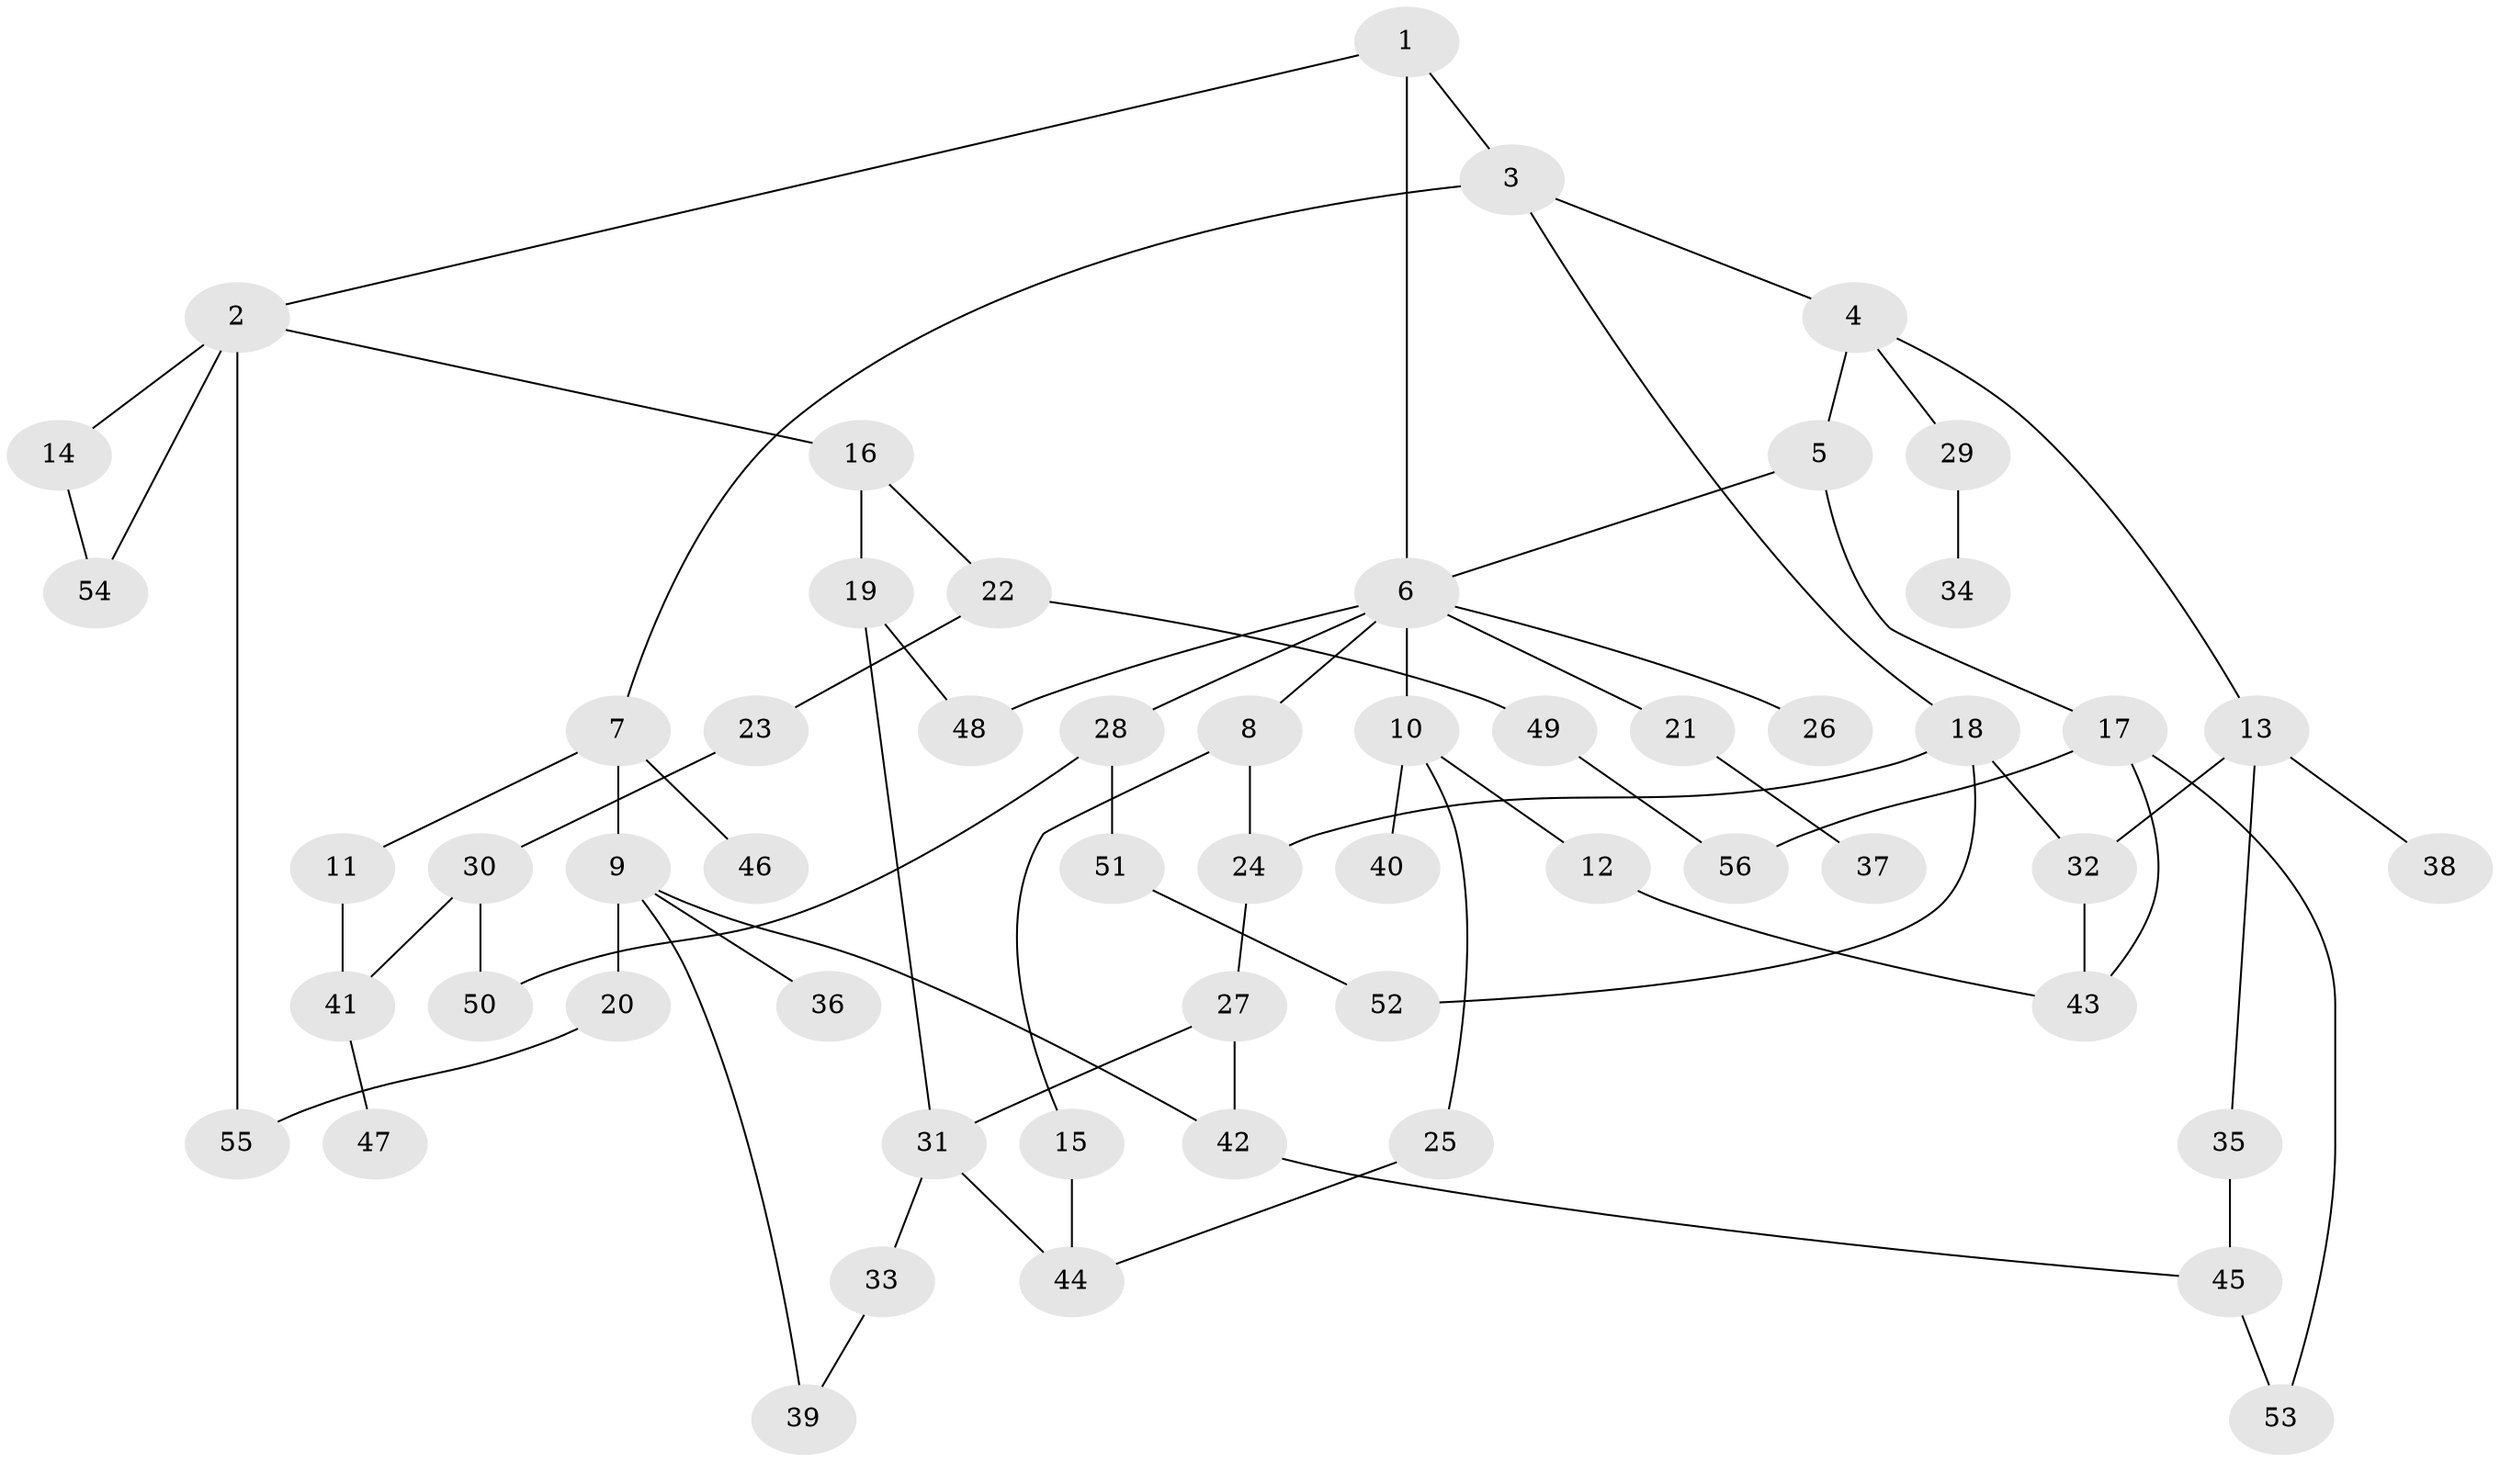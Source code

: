 // Generated by graph-tools (version 1.1) at 2025/25/03/09/25 03:25:32]
// undirected, 56 vertices, 74 edges
graph export_dot {
graph [start="1"]
  node [color=gray90,style=filled];
  1;
  2;
  3;
  4;
  5;
  6;
  7;
  8;
  9;
  10;
  11;
  12;
  13;
  14;
  15;
  16;
  17;
  18;
  19;
  20;
  21;
  22;
  23;
  24;
  25;
  26;
  27;
  28;
  29;
  30;
  31;
  32;
  33;
  34;
  35;
  36;
  37;
  38;
  39;
  40;
  41;
  42;
  43;
  44;
  45;
  46;
  47;
  48;
  49;
  50;
  51;
  52;
  53;
  54;
  55;
  56;
  1 -- 2;
  1 -- 3;
  1 -- 6;
  2 -- 14;
  2 -- 16;
  2 -- 54;
  2 -- 55;
  3 -- 4;
  3 -- 7;
  3 -- 18;
  4 -- 5;
  4 -- 13;
  4 -- 29;
  5 -- 17;
  5 -- 6;
  6 -- 8;
  6 -- 10;
  6 -- 21;
  6 -- 26;
  6 -- 28;
  6 -- 48;
  7 -- 9;
  7 -- 11;
  7 -- 46;
  8 -- 15;
  8 -- 24;
  9 -- 20;
  9 -- 36;
  9 -- 42;
  9 -- 39;
  10 -- 12;
  10 -- 25;
  10 -- 40;
  11 -- 41;
  12 -- 43;
  13 -- 32;
  13 -- 35;
  13 -- 38;
  14 -- 54;
  15 -- 44;
  16 -- 19;
  16 -- 22;
  17 -- 43;
  17 -- 53;
  17 -- 56;
  18 -- 52;
  18 -- 32;
  18 -- 24;
  19 -- 31;
  19 -- 48;
  20 -- 55;
  21 -- 37;
  22 -- 23;
  22 -- 49;
  23 -- 30;
  24 -- 27;
  25 -- 44;
  27 -- 42;
  27 -- 31;
  28 -- 51;
  28 -- 50;
  29 -- 34;
  30 -- 41;
  30 -- 50;
  31 -- 33;
  31 -- 44;
  32 -- 43;
  33 -- 39;
  35 -- 45;
  41 -- 47;
  42 -- 45;
  45 -- 53;
  49 -- 56;
  51 -- 52;
}
